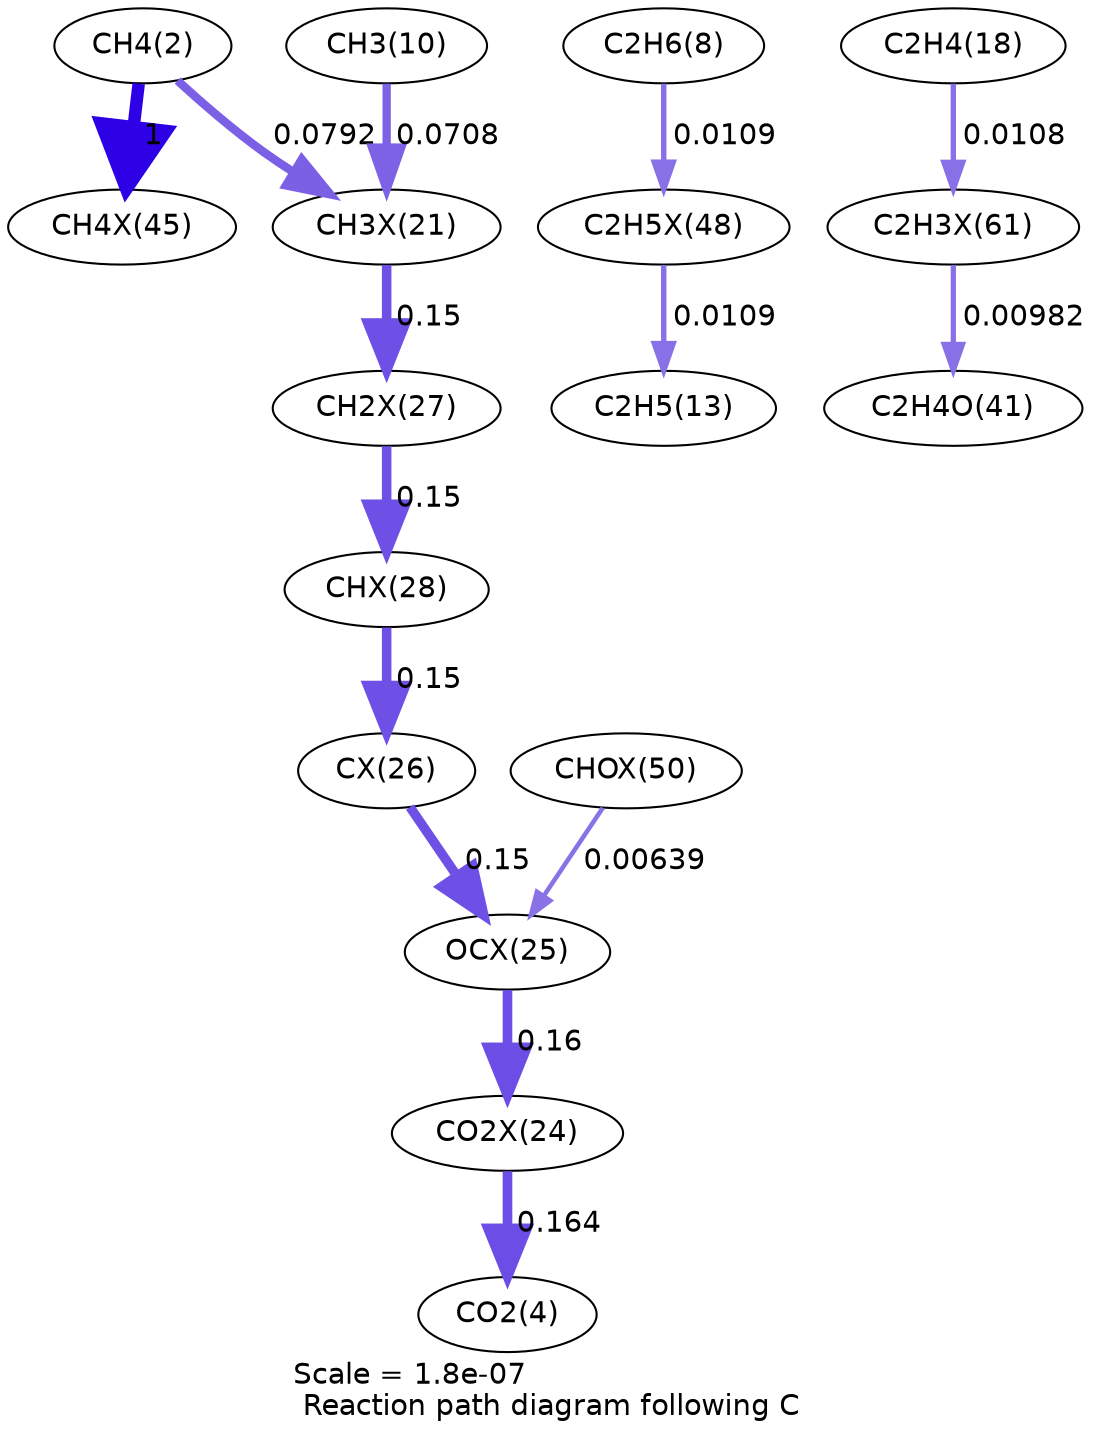 digraph reaction_paths {
center=1;
s4 -> s70[fontname="Helvetica", penwidth=6, arrowsize=3, color="0.7, 1.5, 0.9"
, label=" 1"];
s4 -> s62[fontname="Helvetica", penwidth=4.09, arrowsize=2.04, color="0.7, 0.579, 0.9"
, label=" 0.0792"];
s10 -> s73[fontname="Helvetica", penwidth=2.59, arrowsize=1.3, color="0.7, 0.511, 0.9"
, label=" 0.0109"];
s12 -> s62[fontname="Helvetica", penwidth=4, arrowsize=2, color="0.7, 0.571, 0.9"
, label=" 0.0708"];
s62 -> s68[fontname="Helvetica", penwidth=4.57, arrowsize=2.28, color="0.7, 0.65, 0.9"
, label=" 0.15"];
s68 -> s69[fontname="Helvetica", penwidth=4.57, arrowsize=2.28, color="0.7, 0.65, 0.9"
, label=" 0.15"];
s69 -> s67[fontname="Helvetica", penwidth=4.57, arrowsize=2.28, color="0.7, 0.65, 0.9"
, label=" 0.15"];
s67 -> s66[fontname="Helvetica", penwidth=4.57, arrowsize=2.28, color="0.7, 0.65, 0.9"
, label=" 0.15"];
s66 -> s65[fontname="Helvetica", penwidth=4.62, arrowsize=2.31, color="0.7, 0.66, 0.9"
, label=" 0.16"];
s75 -> s66[fontname="Helvetica", penwidth=2.19, arrowsize=1.09, color="0.7, 0.506, 0.9"
, label=" 0.00639"];
s65 -> s6[fontname="Helvetica", penwidth=4.63, arrowsize=2.32, color="0.7, 0.664, 0.9"
, label=" 0.164"];
s73 -> s15[fontname="Helvetica", penwidth=2.59, arrowsize=1.29, color="0.7, 0.511, 0.9"
, label=" 0.0109"];
s20 -> s85[fontname="Helvetica", penwidth=2.58, arrowsize=1.29, color="0.7, 0.511, 0.9"
, label=" 0.0108"];
s85 -> s26[fontname="Helvetica", penwidth=2.51, arrowsize=1.25, color="0.7, 0.51, 0.9"
, label=" 0.00982"];
s4 [ fontname="Helvetica", label="CH4(2)"];
s6 [ fontname="Helvetica", label="CO2(4)"];
s10 [ fontname="Helvetica", label="C2H6(8)"];
s12 [ fontname="Helvetica", label="CH3(10)"];
s15 [ fontname="Helvetica", label="C2H5(13)"];
s20 [ fontname="Helvetica", label="C2H4(18)"];
s26 [ fontname="Helvetica", label="C2H4O(41)"];
s62 [ fontname="Helvetica", label="CH3X(21)"];
s65 [ fontname="Helvetica", label="CO2X(24)"];
s66 [ fontname="Helvetica", label="OCX(25)"];
s67 [ fontname="Helvetica", label="CX(26)"];
s68 [ fontname="Helvetica", label="CH2X(27)"];
s69 [ fontname="Helvetica", label="CHX(28)"];
s70 [ fontname="Helvetica", label="CH4X(45)"];
s73 [ fontname="Helvetica", label="C2H5X(48)"];
s75 [ fontname="Helvetica", label="CHOX(50)"];
s85 [ fontname="Helvetica", label="C2H3X(61)"];
 label = "Scale = 1.8e-07\l Reaction path diagram following C";
 fontname = "Helvetica";
}
